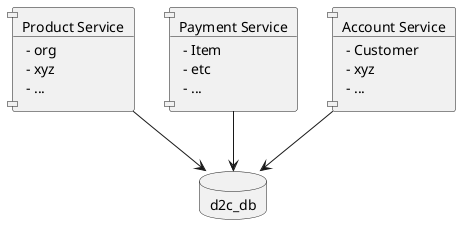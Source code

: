 @startuml
skinparam componentStyle uml1

    component ps [
    Product Service
    __
     - org
     - xyz
     - ...
    ]

    component cs [
    Payment Service
    __
     - Item
     - etc
     - ...
    ]

    component us [
        Account Service
        __
         - Customer
         - xyz
         - ...
    ]

    database "d2c_db" as db{

    }

    ps-down-> db
    cs -down-> db
    us -down-> db

@enduml